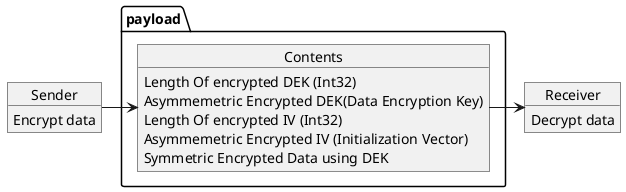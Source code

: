 @startuml
object Sender {
    Encrypt data
}
package payload {
    object Contents{
        Length Of encrypted DEK (Int32)
        Asymmemetric Encrypted DEK(Data Encryption Key)  
        Length Of encrypted IV (Int32)
        Asymmemetric Encrypted IV (Initialization Vector)
        Symmetric Encrypted Data using DEK
    }
}
object Receiver {
    Decrypt data
}
Sender -right-> Contents
Contents -right-> Receiver
@enduml
